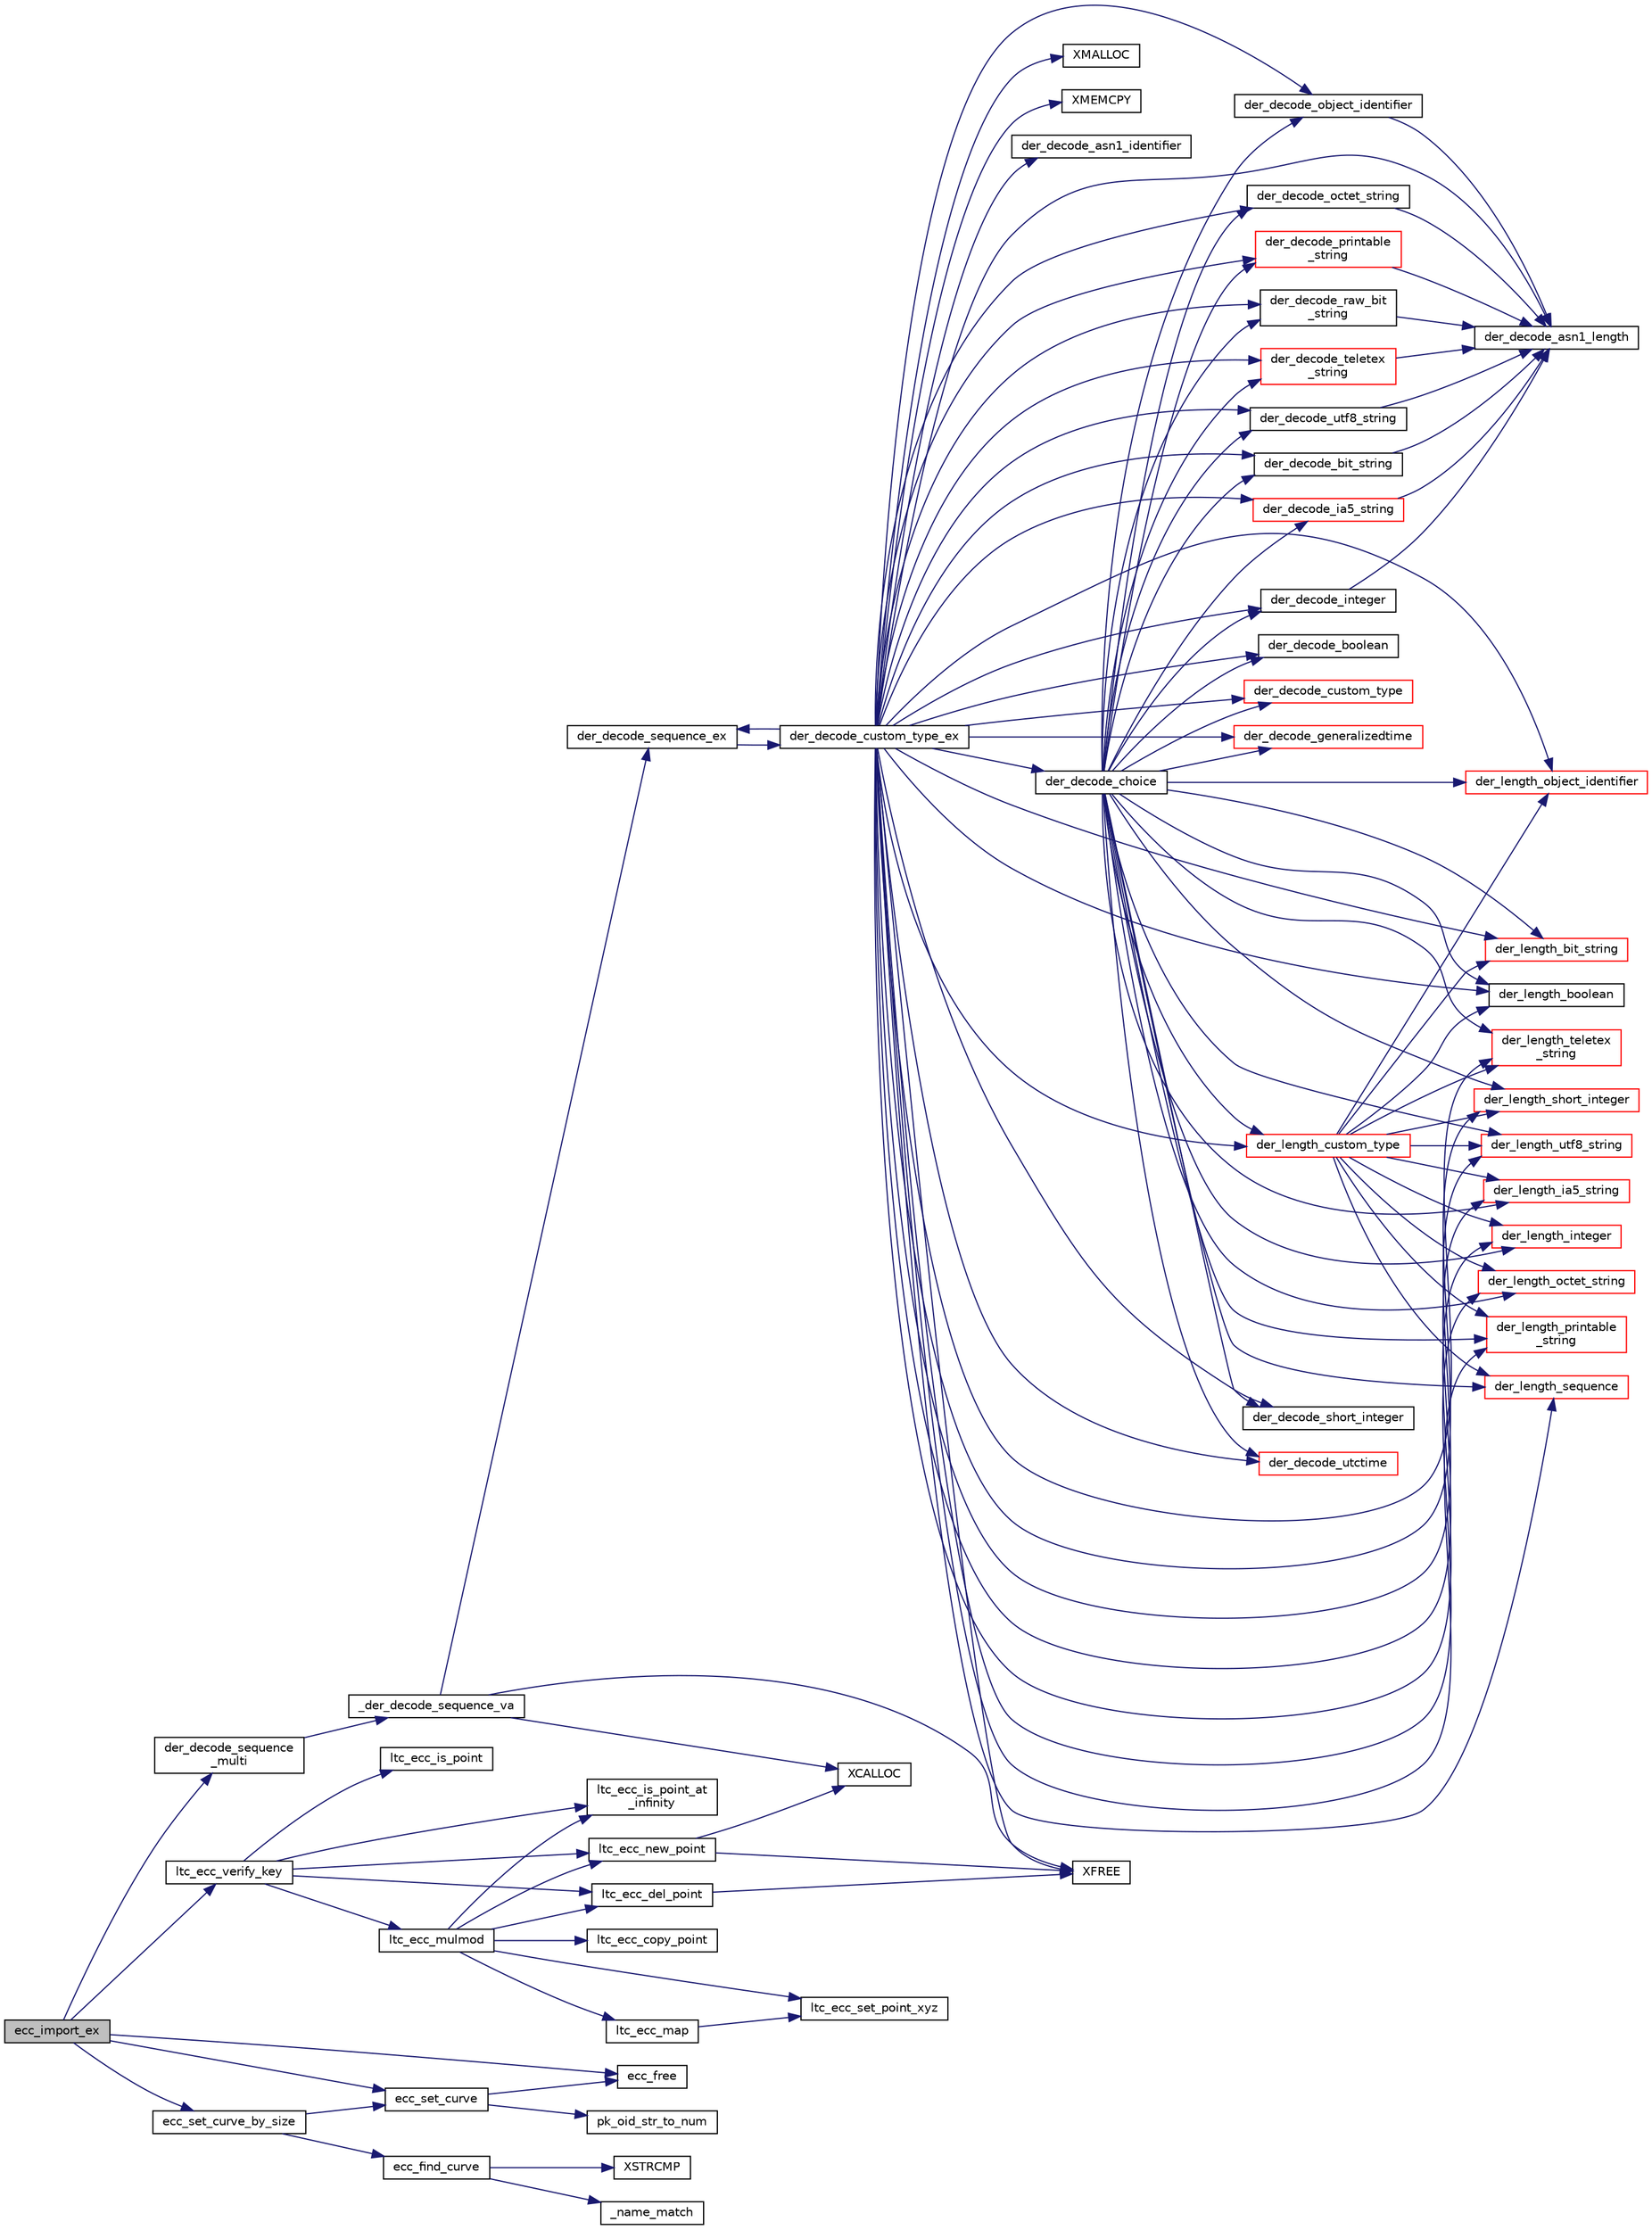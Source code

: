 digraph "ecc_import_ex"
{
 // LATEX_PDF_SIZE
  edge [fontname="Helvetica",fontsize="10",labelfontname="Helvetica",labelfontsize="10"];
  node [fontname="Helvetica",fontsize="10",shape=record];
  rankdir="LR";
  Node74 [label="ecc_import_ex",height=0.2,width=0.4,color="black", fillcolor="grey75", style="filled", fontcolor="black",tooltip="Import an ECC key from a binary packet, using user supplied domain params rather than one of the NIST..."];
  Node74 -> Node75 [color="midnightblue",fontsize="10",style="solid"];
  Node75 [label="der_decode_sequence\l_multi",height=0.2,width=0.4,color="black", fillcolor="white", style="filled",URL="$der__decode__sequence__multi_8c.html#a6d86b670c8f3801b0fe6e2cd544df678",tooltip="Decode a SEQUENCE type using a VA list."];
  Node75 -> Node76 [color="midnightblue",fontsize="10",style="solid"];
  Node76 [label="_der_decode_sequence_va",height=0.2,width=0.4,color="black", fillcolor="white", style="filled",URL="$der__decode__sequence__multi_8c.html#a1c505b541a0ed6ddcdccc8ddcef9ed9e",tooltip="Decode a SEQUENCE type using a VA list."];
  Node76 -> Node77 [color="midnightblue",fontsize="10",style="solid"];
  Node77 [label="der_decode_sequence_ex",height=0.2,width=0.4,color="black", fillcolor="white", style="filled",URL="$der__decode__sequence__ex_8c.html#a388cbc3f5c404637bc51f9dfb2d4f677",tooltip="Decode a SEQUENCE."];
  Node77 -> Node78 [color="midnightblue",fontsize="10",style="solid"];
  Node78 [label="der_decode_custom_type_ex",height=0.2,width=0.4,color="black", fillcolor="white", style="filled",URL="$tomcrypt__private_8h.html#aaa3acc13042e5d9244ac279a354775fe",tooltip="Extended-decode a Custom type."];
  Node78 -> Node79 [color="midnightblue",fontsize="10",style="solid"];
  Node79 [label="der_decode_asn1_identifier",height=0.2,width=0.4,color="black", fillcolor="white", style="filled",URL="$tomcrypt__private_8h.html#a651ad7c1f5a930476bb10b9d61555346",tooltip="Decode the ASN.1 Identifier."];
  Node78 -> Node80 [color="midnightblue",fontsize="10",style="solid"];
  Node80 [label="der_decode_asn1_length",height=0.2,width=0.4,color="black", fillcolor="white", style="filled",URL="$tomcrypt__private_8h.html#af90423764098b8876368d0984d96053a",tooltip="Decode the ASN.1 Length field."];
  Node78 -> Node81 [color="midnightblue",fontsize="10",style="solid"];
  Node81 [label="der_decode_bit_string",height=0.2,width=0.4,color="black", fillcolor="white", style="filled",URL="$der__decode__bit__string_8c.html#a0a0c371e559e6b455cc4a052d962226f",tooltip="Store a BIT STRING."];
  Node81 -> Node80 [color="midnightblue",fontsize="10",style="solid"];
  Node78 -> Node82 [color="midnightblue",fontsize="10",style="solid"];
  Node82 [label="der_decode_boolean",height=0.2,width=0.4,color="black", fillcolor="white", style="filled",URL="$der__decode__boolean_8c.html#a5c72faaf0b34b18bd92db4d95e211a9d",tooltip="Read a BOOLEAN."];
  Node78 -> Node83 [color="midnightblue",fontsize="10",style="solid"];
  Node83 [label="der_decode_choice",height=0.2,width=0.4,color="black", fillcolor="white", style="filled",URL="$der__decode__choice_8c.html#abbc3f8406cbf0c2d75b1c801192dcad4",tooltip="Decode a CHOICE."];
  Node83 -> Node81 [color="midnightblue",fontsize="10",style="solid"];
  Node83 -> Node82 [color="midnightblue",fontsize="10",style="solid"];
  Node83 -> Node84 [color="midnightblue",fontsize="10",style="solid"];
  Node84 [label="der_decode_custom_type",height=0.2,width=0.4,color="red", fillcolor="white", style="filled",URL="$der__decode__custom__type_8c.html#a698f6c64586707819ebd6f90a14264e8",tooltip="Decode a Custom type."];
  Node83 -> Node86 [color="midnightblue",fontsize="10",style="solid"];
  Node86 [label="der_decode_generalizedtime",height=0.2,width=0.4,color="red", fillcolor="white", style="filled",URL="$der__decode__generalizedtime_8c.html#acca5d83c0dcc2bc67d724318132f66e1",tooltip="Decodes a Generalized time structure in DER format (reads all 6 valid encoding formats)"];
  Node83 -> Node89 [color="midnightblue",fontsize="10",style="solid"];
  Node89 [label="der_decode_ia5_string",height=0.2,width=0.4,color="red", fillcolor="white", style="filled",URL="$der__decode__ia5__string_8c.html#ac2868573a2a8857a8463337d8411fe79",tooltip="Store a IA5 STRING."];
  Node89 -> Node80 [color="midnightblue",fontsize="10",style="solid"];
  Node83 -> Node90 [color="midnightblue",fontsize="10",style="solid"];
  Node90 [label="der_decode_integer",height=0.2,width=0.4,color="black", fillcolor="white", style="filled",URL="$der__decode__integer_8c.html#ac5b0a7020165ada29ba6278fe128599d",tooltip="Read a mp_int integer."];
  Node90 -> Node80 [color="midnightblue",fontsize="10",style="solid"];
  Node83 -> Node91 [color="midnightblue",fontsize="10",style="solid"];
  Node91 [label="der_decode_object_identifier",height=0.2,width=0.4,color="black", fillcolor="white", style="filled",URL="$der__decode__object__identifier_8c.html#aee91111fe2b92dca6c83e6c7de36be8f",tooltip="Decode OID data and store the array of integers in words."];
  Node91 -> Node80 [color="midnightblue",fontsize="10",style="solid"];
  Node83 -> Node92 [color="midnightblue",fontsize="10",style="solid"];
  Node92 [label="der_decode_octet_string",height=0.2,width=0.4,color="black", fillcolor="white", style="filled",URL="$der__decode__octet__string_8c.html#af315ce6a951697ede7ec4c9716b5b20b",tooltip="Store a OCTET STRING."];
  Node92 -> Node80 [color="midnightblue",fontsize="10",style="solid"];
  Node83 -> Node93 [color="midnightblue",fontsize="10",style="solid"];
  Node93 [label="der_decode_printable\l_string",height=0.2,width=0.4,color="red", fillcolor="white", style="filled",URL="$der__decode__printable__string_8c.html#a0967e5db58c3ce6b0971b5c5097c0d9f",tooltip="Store a printable STRING."];
  Node93 -> Node80 [color="midnightblue",fontsize="10",style="solid"];
  Node83 -> Node95 [color="midnightblue",fontsize="10",style="solid"];
  Node95 [label="der_decode_raw_bit\l_string",height=0.2,width=0.4,color="black", fillcolor="white", style="filled",URL="$der__decode__raw__bit__string_8c.html#a4e8241401c8f49b3b2dbadd1b8e0eee0",tooltip="Store a BIT STRING."];
  Node95 -> Node80 [color="midnightblue",fontsize="10",style="solid"];
  Node83 -> Node96 [color="midnightblue",fontsize="10",style="solid"];
  Node96 [label="der_decode_short_integer",height=0.2,width=0.4,color="black", fillcolor="white", style="filled",URL="$der__decode__short__integer_8c.html#a1f8c5c4ead2ebe96a1a852329c62154c",tooltip="Read a short integer."];
  Node83 -> Node97 [color="midnightblue",fontsize="10",style="solid"];
  Node97 [label="der_decode_teletex\l_string",height=0.2,width=0.4,color="red", fillcolor="white", style="filled",URL="$der__decode__teletex__string_8c.html#a926dc4d05a1a0243569ea85ff85901b6",tooltip="Store a teletex STRING."];
  Node97 -> Node80 [color="midnightblue",fontsize="10",style="solid"];
  Node83 -> Node99 [color="midnightblue",fontsize="10",style="solid"];
  Node99 [label="der_decode_utctime",height=0.2,width=0.4,color="red", fillcolor="white", style="filled",URL="$der__decode__utctime_8c.html#a228dad2e418af24965b9b16188d61aac",tooltip="Decodes a UTC time structure in DER format (reads all 6 valid encoding formats)"];
  Node83 -> Node100 [color="midnightblue",fontsize="10",style="solid"];
  Node100 [label="der_decode_utf8_string",height=0.2,width=0.4,color="black", fillcolor="white", style="filled",URL="$der__decode__utf8__string_8c.html#afc867f0f02273fac931669abded4cbb3",tooltip="Store a UTF8 STRING."];
  Node100 -> Node80 [color="midnightblue",fontsize="10",style="solid"];
  Node83 -> Node101 [color="midnightblue",fontsize="10",style="solid"];
  Node101 [label="der_length_bit_string",height=0.2,width=0.4,color="red", fillcolor="white", style="filled",URL="$der__length__bit__string_8c.html#a73416248e2f93535d54603567acc9cfd",tooltip="Gets length of DER encoding of BIT STRING."];
  Node83 -> Node104 [color="midnightblue",fontsize="10",style="solid"];
  Node104 [label="der_length_boolean",height=0.2,width=0.4,color="black", fillcolor="white", style="filled",URL="$der__length__boolean_8c.html#aa90c23682da0279cbe55ea64b2c3e381",tooltip="Gets length of DER encoding of a BOOLEAN."];
  Node83 -> Node105 [color="midnightblue",fontsize="10",style="solid"];
  Node105 [label="der_length_custom_type",height=0.2,width=0.4,color="red", fillcolor="white", style="filled",URL="$der__length__custom__type_8c.html#aff691792e4f0be46252fad3b9aa4955c",tooltip="Get the length of a DER custom type."];
  Node105 -> Node101 [color="midnightblue",fontsize="10",style="solid"];
  Node105 -> Node104 [color="midnightblue",fontsize="10",style="solid"];
  Node105 -> Node109 [color="midnightblue",fontsize="10",style="solid"];
  Node109 [label="der_length_ia5_string",height=0.2,width=0.4,color="red", fillcolor="white", style="filled",URL="$der__length__ia5__string_8c.html#a37e6cf2c534040fe726a760956eade04",tooltip="Gets length of DER encoding of IA5 STRING."];
  Node105 -> Node111 [color="midnightblue",fontsize="10",style="solid"];
  Node111 [label="der_length_integer",height=0.2,width=0.4,color="red", fillcolor="white", style="filled",URL="$der__length__integer_8c.html#af27dfc46ec4a482af05a2265a9d31ca3",tooltip="Gets length of DER encoding of num."];
  Node105 -> Node112 [color="midnightblue",fontsize="10",style="solid"];
  Node112 [label="der_length_object_identifier",height=0.2,width=0.4,color="red", fillcolor="white", style="filled",URL="$der__length__object__identifier_8c.html#ae1fe5b2cd3f20a693cc571a2a8fc9af0",tooltip="Gets length of DER encoding of Object Identifier."];
  Node105 -> Node114 [color="midnightblue",fontsize="10",style="solid"];
  Node114 [label="der_length_octet_string",height=0.2,width=0.4,color="red", fillcolor="white", style="filled",URL="$der__length__octet__string_8c.html#a65b2f3065d3f51608a1dfa3b284a74df",tooltip="Gets length of DER encoding of OCTET STRING."];
  Node105 -> Node115 [color="midnightblue",fontsize="10",style="solid"];
  Node115 [label="der_length_printable\l_string",height=0.2,width=0.4,color="red", fillcolor="white", style="filled",URL="$der__length__printable__string_8c.html#ac206210b58e1bac2342a80d26bd802db",tooltip="Gets length of DER encoding of Printable STRING."];
  Node105 -> Node117 [color="midnightblue",fontsize="10",style="solid"];
  Node117 [label="der_length_sequence",height=0.2,width=0.4,color="red", fillcolor="white", style="filled",URL="$der__length__sequence_8c.html#a46c60ff7d1e17a527913809bffe41546",tooltip="Get the length of a DER sequence."];
  Node105 -> Node119 [color="midnightblue",fontsize="10",style="solid"];
  Node119 [label="der_length_short_integer",height=0.2,width=0.4,color="red", fillcolor="white", style="filled",URL="$der__length__short__integer_8c.html#aa3bac08094cc8142ac313d818cf73fb0",tooltip="Gets length of DER encoding of num."];
  Node105 -> Node120 [color="midnightblue",fontsize="10",style="solid"];
  Node120 [label="der_length_teletex\l_string",height=0.2,width=0.4,color="red", fillcolor="white", style="filled",URL="$der__length__teletex__string_8c.html#a2b3c8aa9d2c26839f9100fdc0286cd93",tooltip="Gets length of DER encoding of teletex STRING."];
  Node105 -> Node123 [color="midnightblue",fontsize="10",style="solid"];
  Node123 [label="der_length_utf8_string",height=0.2,width=0.4,color="red", fillcolor="white", style="filled",URL="$der__length__utf8__string_8c.html#aa8b54979c2261c4d703c9464e0bb14c1",tooltip="Gets length of DER encoding of UTF8 STRING."];
  Node83 -> Node109 [color="midnightblue",fontsize="10",style="solid"];
  Node83 -> Node111 [color="midnightblue",fontsize="10",style="solid"];
  Node83 -> Node112 [color="midnightblue",fontsize="10",style="solid"];
  Node83 -> Node114 [color="midnightblue",fontsize="10",style="solid"];
  Node83 -> Node115 [color="midnightblue",fontsize="10",style="solid"];
  Node83 -> Node117 [color="midnightblue",fontsize="10",style="solid"];
  Node83 -> Node119 [color="midnightblue",fontsize="10",style="solid"];
  Node83 -> Node120 [color="midnightblue",fontsize="10",style="solid"];
  Node83 -> Node123 [color="midnightblue",fontsize="10",style="solid"];
  Node78 -> Node84 [color="midnightblue",fontsize="10",style="solid"];
  Node78 -> Node86 [color="midnightblue",fontsize="10",style="solid"];
  Node78 -> Node89 [color="midnightblue",fontsize="10",style="solid"];
  Node78 -> Node90 [color="midnightblue",fontsize="10",style="solid"];
  Node78 -> Node91 [color="midnightblue",fontsize="10",style="solid"];
  Node78 -> Node92 [color="midnightblue",fontsize="10",style="solid"];
  Node78 -> Node93 [color="midnightblue",fontsize="10",style="solid"];
  Node78 -> Node95 [color="midnightblue",fontsize="10",style="solid"];
  Node78 -> Node77 [color="midnightblue",fontsize="10",style="solid"];
  Node78 -> Node96 [color="midnightblue",fontsize="10",style="solid"];
  Node78 -> Node97 [color="midnightblue",fontsize="10",style="solid"];
  Node78 -> Node99 [color="midnightblue",fontsize="10",style="solid"];
  Node78 -> Node100 [color="midnightblue",fontsize="10",style="solid"];
  Node78 -> Node101 [color="midnightblue",fontsize="10",style="solid"];
  Node78 -> Node104 [color="midnightblue",fontsize="10",style="solid"];
  Node78 -> Node105 [color="midnightblue",fontsize="10",style="solid"];
  Node78 -> Node109 [color="midnightblue",fontsize="10",style="solid"];
  Node78 -> Node111 [color="midnightblue",fontsize="10",style="solid"];
  Node78 -> Node112 [color="midnightblue",fontsize="10",style="solid"];
  Node78 -> Node114 [color="midnightblue",fontsize="10",style="solid"];
  Node78 -> Node115 [color="midnightblue",fontsize="10",style="solid"];
  Node78 -> Node117 [color="midnightblue",fontsize="10",style="solid"];
  Node78 -> Node119 [color="midnightblue",fontsize="10",style="solid"];
  Node78 -> Node120 [color="midnightblue",fontsize="10",style="solid"];
  Node78 -> Node123 [color="midnightblue",fontsize="10",style="solid"];
  Node78 -> Node126 [color="midnightblue",fontsize="10",style="solid"];
  Node126 [label="XFREE",height=0.2,width=0.4,color="black", fillcolor="white", style="filled",URL="$tomcrypt__cfg_8h.html#a260d66fc0690e0502cf3bfe7b5244b75",tooltip=" "];
  Node78 -> Node127 [color="midnightblue",fontsize="10",style="solid"];
  Node127 [label="XMALLOC",height=0.2,width=0.4,color="black", fillcolor="white", style="filled",URL="$tomcrypt__cfg_8h.html#af363355f38fbaacdefacf270436ae1c9",tooltip=" "];
  Node78 -> Node128 [color="midnightblue",fontsize="10",style="solid"];
  Node128 [label="XMEMCPY",height=0.2,width=0.4,color="black", fillcolor="white", style="filled",URL="$tomcrypt__cfg_8h.html#a7691dd48d60d5fc6daf2fa7ec4c55e12",tooltip=" "];
  Node76 -> Node129 [color="midnightblue",fontsize="10",style="solid"];
  Node129 [label="XCALLOC",height=0.2,width=0.4,color="black", fillcolor="white", style="filled",URL="$tomcrypt__cfg_8h.html#a151dda14cd7acae31eaf1102b0cc0685",tooltip=" "];
  Node76 -> Node126 [color="midnightblue",fontsize="10",style="solid"];
  Node74 -> Node130 [color="midnightblue",fontsize="10",style="solid"];
  Node130 [label="ecc_free",height=0.2,width=0.4,color="black", fillcolor="white", style="filled",URL="$ecc__free_8c.html#a73cd81ea7d3b24f2d9ef309c4b22e3b7",tooltip="Free an ECC key from memory."];
  Node74 -> Node131 [color="midnightblue",fontsize="10",style="solid"];
  Node131 [label="ecc_set_curve",height=0.2,width=0.4,color="black", fillcolor="white", style="filled",URL="$ecc__set__curve_8c.html#ae59e3d6f85b87d050df0ece7c6f5c661",tooltip=" "];
  Node131 -> Node132 [color="midnightblue",fontsize="10",style="solid"];
  Node132 [label="pk_oid_str_to_num",height=0.2,width=0.4,color="black", fillcolor="white", style="filled",URL="$tomcrypt__private_8h.html#ad99c87d19f50f703708d36a931fe5df6",tooltip=" "];
  Node131 -> Node130 [color="midnightblue",fontsize="10",style="solid"];
  Node74 -> Node133 [color="midnightblue",fontsize="10",style="solid"];
  Node133 [label="ecc_set_curve_by_size",height=0.2,width=0.4,color="black", fillcolor="white", style="filled",URL="$tomcrypt__private_8h.html#ae380263c82c1fe0cde8dc08e89f7940c",tooltip=" "];
  Node133 -> Node134 [color="midnightblue",fontsize="10",style="solid"];
  Node134 [label="ecc_find_curve",height=0.2,width=0.4,color="black", fillcolor="white", style="filled",URL="$ecc__find__curve_8c.html#ad928083861ba212cb0c270bcf10b0403",tooltip=" "];
  Node134 -> Node135 [color="midnightblue",fontsize="10",style="solid"];
  Node135 [label="_name_match",height=0.2,width=0.4,color="black", fillcolor="white", style="filled",URL="$ecc__find__curve_8c.html#a78e7ebed1017ea1869d0a9eb80fcfb0f",tooltip=" "];
  Node134 -> Node136 [color="midnightblue",fontsize="10",style="solid"];
  Node136 [label="XSTRCMP",height=0.2,width=0.4,color="black", fillcolor="white", style="filled",URL="$tomcrypt__cfg_8h.html#a5d6e3d69e1d3f54de008b963bba3c6b3",tooltip=" "];
  Node133 -> Node131 [color="midnightblue",fontsize="10",style="solid"];
  Node74 -> Node137 [color="midnightblue",fontsize="10",style="solid"];
  Node137 [label="ltc_ecc_verify_key",height=0.2,width=0.4,color="black", fillcolor="white", style="filled",URL="$tomcrypt__private_8h.html#ac0dfaf009d9b0101291727341a20bb40",tooltip="Verify a key according to ANSI spec."];
  Node137 -> Node138 [color="midnightblue",fontsize="10",style="solid"];
  Node138 [label="ltc_ecc_del_point",height=0.2,width=0.4,color="black", fillcolor="white", style="filled",URL="$tomcrypt__private_8h.html#a4cef83a7c070c94ff78d4df10a7b624f",tooltip="Free an ECC point from memory."];
  Node138 -> Node126 [color="midnightblue",fontsize="10",style="solid"];
  Node137 -> Node139 [color="midnightblue",fontsize="10",style="solid"];
  Node139 [label="ltc_ecc_is_point",height=0.2,width=0.4,color="black", fillcolor="white", style="filled",URL="$tomcrypt__private_8h.html#affd37f56571ffc28d2c2687a76014b11",tooltip="Returns whether [x,y] is a point on curve defined by dp."];
  Node137 -> Node140 [color="midnightblue",fontsize="10",style="solid"];
  Node140 [label="ltc_ecc_is_point_at\l_infinity",height=0.2,width=0.4,color="black", fillcolor="white", style="filled",URL="$tomcrypt__private_8h.html#a54a2d7d30af25ef341a8aca09269177d",tooltip=" "];
  Node137 -> Node141 [color="midnightblue",fontsize="10",style="solid"];
  Node141 [label="ltc_ecc_mulmod",height=0.2,width=0.4,color="black", fillcolor="white", style="filled",URL="$tomcrypt__private_8h.html#a818e5e4135d8aa58cf09e502e98ccc90",tooltip="Perform a point multiplication (timing resistant)"];
  Node141 -> Node142 [color="midnightblue",fontsize="10",style="solid"];
  Node142 [label="ltc_ecc_copy_point",height=0.2,width=0.4,color="black", fillcolor="white", style="filled",URL="$tomcrypt__private_8h.html#a4b36b54e30a0a87aff57a936b386df7f",tooltip=" "];
  Node141 -> Node138 [color="midnightblue",fontsize="10",style="solid"];
  Node141 -> Node140 [color="midnightblue",fontsize="10",style="solid"];
  Node141 -> Node143 [color="midnightblue",fontsize="10",style="solid"];
  Node143 [label="ltc_ecc_map",height=0.2,width=0.4,color="black", fillcolor="white", style="filled",URL="$tomcrypt__private_8h.html#af9f9d49f05241e41e2f8660afdaf7dac",tooltip="Map a projective jacbobian point back to affine space."];
  Node143 -> Node144 [color="midnightblue",fontsize="10",style="solid"];
  Node144 [label="ltc_ecc_set_point_xyz",height=0.2,width=0.4,color="black", fillcolor="white", style="filled",URL="$tomcrypt__private_8h.html#adc0366a4a0c272b7594bcea0d8fe7ccb",tooltip=" "];
  Node141 -> Node145 [color="midnightblue",fontsize="10",style="solid"];
  Node145 [label="ltc_ecc_new_point",height=0.2,width=0.4,color="black", fillcolor="white", style="filled",URL="$tomcrypt__private_8h.html#a532af6ef2d0f6d1d8cd79e5f81e87cf8",tooltip="Allocate a new ECC point."];
  Node145 -> Node129 [color="midnightblue",fontsize="10",style="solid"];
  Node145 -> Node126 [color="midnightblue",fontsize="10",style="solid"];
  Node141 -> Node144 [color="midnightblue",fontsize="10",style="solid"];
  Node137 -> Node145 [color="midnightblue",fontsize="10",style="solid"];
}
